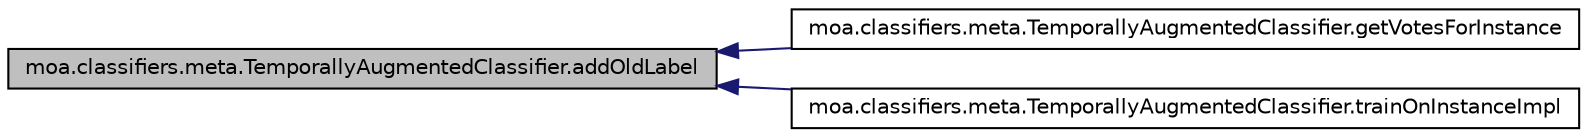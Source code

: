 digraph G
{
  edge [fontname="Helvetica",fontsize="10",labelfontname="Helvetica",labelfontsize="10"];
  node [fontname="Helvetica",fontsize="10",shape=record];
  rankdir=LR;
  Node1 [label="moa.classifiers.meta.TemporallyAugmentedClassifier.addOldLabel",height=0.2,width=0.4,color="black", fillcolor="grey75", style="filled" fontcolor="black"];
  Node1 -> Node2 [dir=back,color="midnightblue",fontsize="10",style="solid",fontname="Helvetica"];
  Node2 [label="moa.classifiers.meta.TemporallyAugmentedClassifier.getVotesForInstance",height=0.2,width=0.4,color="black", fillcolor="white", style="filled",URL="$classmoa_1_1classifiers_1_1meta_1_1TemporallyAugmentedClassifier.html#aed3b7b8d63e077e50e7f7ae5f0381e7e",tooltip="Predicts the class memberships for a given instance."];
  Node1 -> Node3 [dir=back,color="midnightblue",fontsize="10",style="solid",fontname="Helvetica"];
  Node3 [label="moa.classifiers.meta.TemporallyAugmentedClassifier.trainOnInstanceImpl",height=0.2,width=0.4,color="black", fillcolor="white", style="filled",URL="$classmoa_1_1classifiers_1_1meta_1_1TemporallyAugmentedClassifier.html#aee5670abbacca0c7461cf6bf1117f7f1",tooltip="Trains this classifier incrementally using the given instance."];
}
